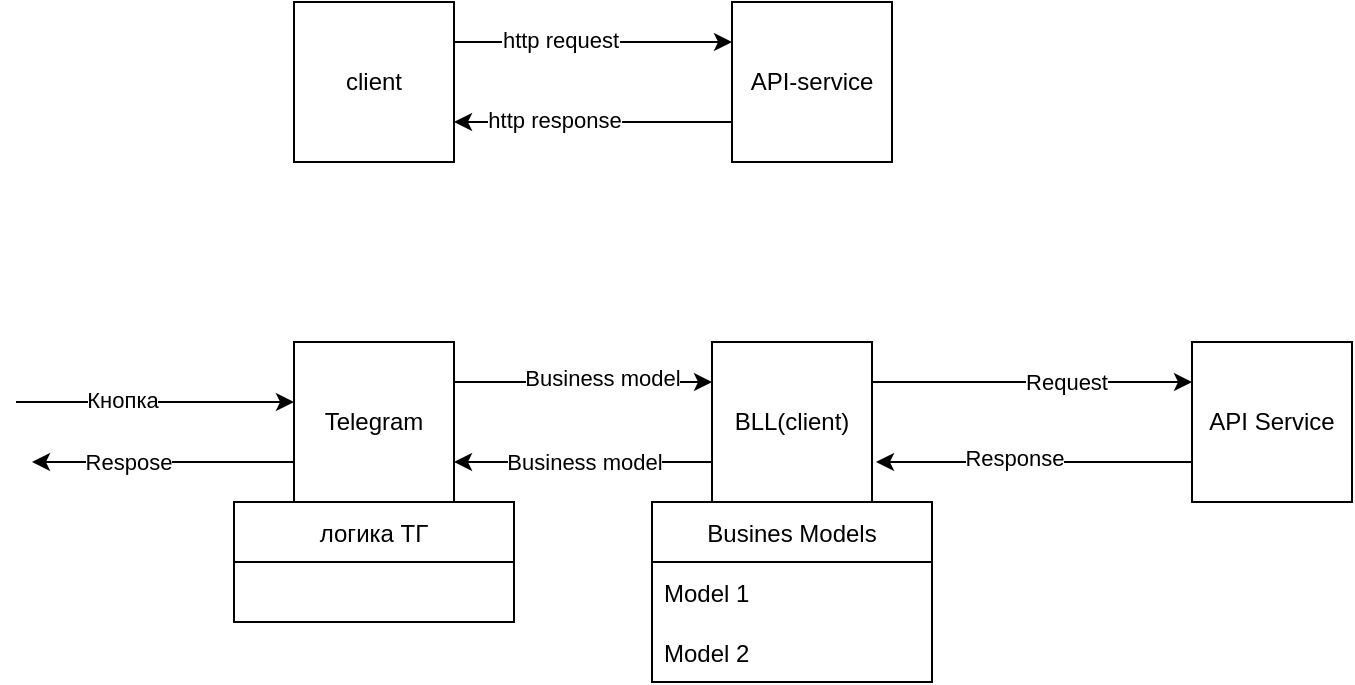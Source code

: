 <mxfile version="20.0.1" type="device"><diagram id="2uMu9uX7WpRXl0JmzF2G" name="Page-1"><mxGraphModel dx="1865" dy="547" grid="1" gridSize="10" guides="1" tooltips="1" connect="1" arrows="1" fold="1" page="1" pageScale="1" pageWidth="827" pageHeight="1169" math="0" shadow="0"><root><mxCell id="0"/><mxCell id="1" parent="0"/><mxCell id="ec2i8jU_LyU-vaV9GYLU-5" style="edgeStyle=orthogonalEdgeStyle;rounded=0;orthogonalLoop=1;jettySize=auto;html=1;exitX=0;exitY=0.75;exitDx=0;exitDy=0;entryX=1;entryY=0.75;entryDx=0;entryDy=0;" parent="1" source="ec2i8jU_LyU-vaV9GYLU-1" target="ec2i8jU_LyU-vaV9GYLU-2" edge="1"><mxGeometry relative="1" as="geometry"/></mxCell><mxCell id="ec2i8jU_LyU-vaV9GYLU-6" value="http response" style="edgeLabel;html=1;align=center;verticalAlign=middle;resizable=0;points=[];" parent="ec2i8jU_LyU-vaV9GYLU-5" vertex="1" connectable="0"><mxGeometry x="0.284" y="-1" relative="1" as="geometry"><mxPoint as="offset"/></mxGeometry></mxCell><mxCell id="ec2i8jU_LyU-vaV9GYLU-1" value="API-service" style="whiteSpace=wrap;html=1;aspect=fixed;" parent="1" vertex="1"><mxGeometry x="340" y="110" width="80" height="80" as="geometry"/></mxCell><mxCell id="ec2i8jU_LyU-vaV9GYLU-3" style="edgeStyle=orthogonalEdgeStyle;rounded=0;orthogonalLoop=1;jettySize=auto;html=1;exitX=1;exitY=0.25;exitDx=0;exitDy=0;entryX=0;entryY=0.25;entryDx=0;entryDy=0;" parent="1" source="ec2i8jU_LyU-vaV9GYLU-2" target="ec2i8jU_LyU-vaV9GYLU-1" edge="1"><mxGeometry relative="1" as="geometry"/></mxCell><mxCell id="ec2i8jU_LyU-vaV9GYLU-4" value="http request" style="edgeLabel;html=1;align=center;verticalAlign=middle;resizable=0;points=[];" parent="ec2i8jU_LyU-vaV9GYLU-3" vertex="1" connectable="0"><mxGeometry x="-0.244" y="1" relative="1" as="geometry"><mxPoint as="offset"/></mxGeometry></mxCell><mxCell id="ec2i8jU_LyU-vaV9GYLU-2" value="client" style="whiteSpace=wrap;html=1;aspect=fixed;" parent="1" vertex="1"><mxGeometry x="121" y="110" width="80" height="80" as="geometry"/></mxCell><mxCell id="ec2i8jU_LyU-vaV9GYLU-19" style="edgeStyle=orthogonalEdgeStyle;rounded=0;orthogonalLoop=1;jettySize=auto;html=1;exitX=1;exitY=0.25;exitDx=0;exitDy=0;entryX=0;entryY=0.25;entryDx=0;entryDy=0;" parent="1" source="ec2i8jU_LyU-vaV9GYLU-7" target="ec2i8jU_LyU-vaV9GYLU-8" edge="1"><mxGeometry relative="1" as="geometry"/></mxCell><mxCell id="ec2i8jU_LyU-vaV9GYLU-20" value="Business model" style="edgeLabel;html=1;align=center;verticalAlign=middle;resizable=0;points=[];" parent="ec2i8jU_LyU-vaV9GYLU-19" vertex="1" connectable="0"><mxGeometry x="0.138" y="2" relative="1" as="geometry"><mxPoint as="offset"/></mxGeometry></mxCell><mxCell id="ec2i8jU_LyU-vaV9GYLU-43" style="edgeStyle=orthogonalEdgeStyle;rounded=0;orthogonalLoop=1;jettySize=auto;html=1;exitX=0;exitY=0.75;exitDx=0;exitDy=0;" parent="1" source="ec2i8jU_LyU-vaV9GYLU-7" edge="1"><mxGeometry relative="1" as="geometry"><mxPoint x="-10" y="340" as="targetPoint"/></mxGeometry></mxCell><mxCell id="ec2i8jU_LyU-vaV9GYLU-47" value="Respose" style="edgeLabel;html=1;align=center;verticalAlign=middle;resizable=0;points=[];" parent="ec2i8jU_LyU-vaV9GYLU-43" vertex="1" connectable="0"><mxGeometry x="0.273" y="-1" relative="1" as="geometry"><mxPoint as="offset"/></mxGeometry></mxCell><mxCell id="ec2i8jU_LyU-vaV9GYLU-7" value="Telegram" style="whiteSpace=wrap;html=1;aspect=fixed;" parent="1" vertex="1"><mxGeometry x="121" y="280" width="80" height="80" as="geometry"/></mxCell><mxCell id="ec2i8jU_LyU-vaV9GYLU-40" style="edgeStyle=orthogonalEdgeStyle;rounded=0;orthogonalLoop=1;jettySize=auto;html=1;exitX=1;exitY=0.25;exitDx=0;exitDy=0;entryX=0;entryY=0.25;entryDx=0;entryDy=0;" parent="1" source="ec2i8jU_LyU-vaV9GYLU-8" target="ec2i8jU_LyU-vaV9GYLU-21" edge="1"><mxGeometry relative="1" as="geometry"/></mxCell><mxCell id="ec2i8jU_LyU-vaV9GYLU-45" value="Request" style="edgeLabel;html=1;align=center;verticalAlign=middle;resizable=0;points=[];" parent="ec2i8jU_LyU-vaV9GYLU-40" vertex="1" connectable="0"><mxGeometry x="0.207" relative="1" as="geometry"><mxPoint as="offset"/></mxGeometry></mxCell><mxCell id="ec2i8jU_LyU-vaV9GYLU-42" value="Business model" style="edgeStyle=orthogonalEdgeStyle;rounded=0;orthogonalLoop=1;jettySize=auto;html=1;exitX=0;exitY=0.75;exitDx=0;exitDy=0;entryX=1;entryY=0.75;entryDx=0;entryDy=0;" parent="1" source="ec2i8jU_LyU-vaV9GYLU-8" target="ec2i8jU_LyU-vaV9GYLU-7" edge="1"><mxGeometry relative="1" as="geometry"/></mxCell><mxCell id="ec2i8jU_LyU-vaV9GYLU-8" value="BLL(client)" style="whiteSpace=wrap;html=1;aspect=fixed;" parent="1" vertex="1"><mxGeometry x="330" y="280" width="80" height="80" as="geometry"/></mxCell><mxCell id="ec2i8jU_LyU-vaV9GYLU-9" style="edgeStyle=orthogonalEdgeStyle;rounded=0;orthogonalLoop=1;jettySize=auto;html=1;exitX=1;exitY=0.25;exitDx=0;exitDy=0;entryX=0;entryY=0.25;entryDx=0;entryDy=0;" parent="1" edge="1"><mxGeometry relative="1" as="geometry"><mxPoint x="-18" y="310" as="sourcePoint"/><mxPoint x="121" y="310" as="targetPoint"/></mxGeometry></mxCell><mxCell id="ec2i8jU_LyU-vaV9GYLU-10" value="Кнопка" style="edgeLabel;html=1;align=center;verticalAlign=middle;resizable=0;points=[];" parent="ec2i8jU_LyU-vaV9GYLU-9" vertex="1" connectable="0"><mxGeometry x="-0.244" y="1" relative="1" as="geometry"><mxPoint as="offset"/></mxGeometry></mxCell><mxCell id="ec2i8jU_LyU-vaV9GYLU-12" value="логика ТГ" style="swimlane;fontStyle=0;childLayout=stackLayout;horizontal=1;startSize=30;horizontalStack=0;resizeParent=1;resizeParentMax=0;resizeLast=0;collapsible=1;marginBottom=0;" parent="1" vertex="1"><mxGeometry x="91" y="360" width="140" height="60" as="geometry"/></mxCell><mxCell id="ec2i8jU_LyU-vaV9GYLU-16" value="Busines Models" style="swimlane;fontStyle=0;childLayout=stackLayout;horizontal=1;startSize=30;horizontalStack=0;resizeParent=1;resizeParentMax=0;resizeLast=0;collapsible=1;marginBottom=0;" parent="1" vertex="1"><mxGeometry x="300" y="360" width="140" height="90" as="geometry"/></mxCell><mxCell id="ec2i8jU_LyU-vaV9GYLU-17" value="Model 1" style="text;strokeColor=none;fillColor=none;align=left;verticalAlign=middle;spacingLeft=4;spacingRight=4;overflow=hidden;points=[[0,0.5],[1,0.5]];portConstraint=eastwest;rotatable=0;" parent="ec2i8jU_LyU-vaV9GYLU-16" vertex="1"><mxGeometry y="30" width="140" height="30" as="geometry"/></mxCell><mxCell id="ec2i8jU_LyU-vaV9GYLU-18" value="Model 2" style="text;strokeColor=none;fillColor=none;align=left;verticalAlign=middle;spacingLeft=4;spacingRight=4;overflow=hidden;points=[[0,0.5],[1,0.5]];portConstraint=eastwest;rotatable=0;" parent="ec2i8jU_LyU-vaV9GYLU-16" vertex="1"><mxGeometry y="60" width="140" height="30" as="geometry"/></mxCell><mxCell id="ec2i8jU_LyU-vaV9GYLU-41" style="edgeStyle=orthogonalEdgeStyle;rounded=0;orthogonalLoop=1;jettySize=auto;html=1;exitX=0;exitY=0.75;exitDx=0;exitDy=0;entryX=1;entryY=0.75;entryDx=0;entryDy=0;" parent="1" edge="1"><mxGeometry relative="1" as="geometry"><mxPoint x="572" y="340" as="sourcePoint"/><mxPoint x="412" y="340" as="targetPoint"/></mxGeometry></mxCell><mxCell id="ec2i8jU_LyU-vaV9GYLU-46" value="Response" style="edgeLabel;html=1;align=center;verticalAlign=middle;resizable=0;points=[];" parent="ec2i8jU_LyU-vaV9GYLU-41" vertex="1" connectable="0"><mxGeometry x="0.142" y="-2" relative="1" as="geometry"><mxPoint as="offset"/></mxGeometry></mxCell><mxCell id="ec2i8jU_LyU-vaV9GYLU-21" value="API Service" style="whiteSpace=wrap;html=1;aspect=fixed;" parent="1" vertex="1"><mxGeometry x="570" y="280" width="80" height="80" as="geometry"/></mxCell></root></mxGraphModel></diagram></mxfile>